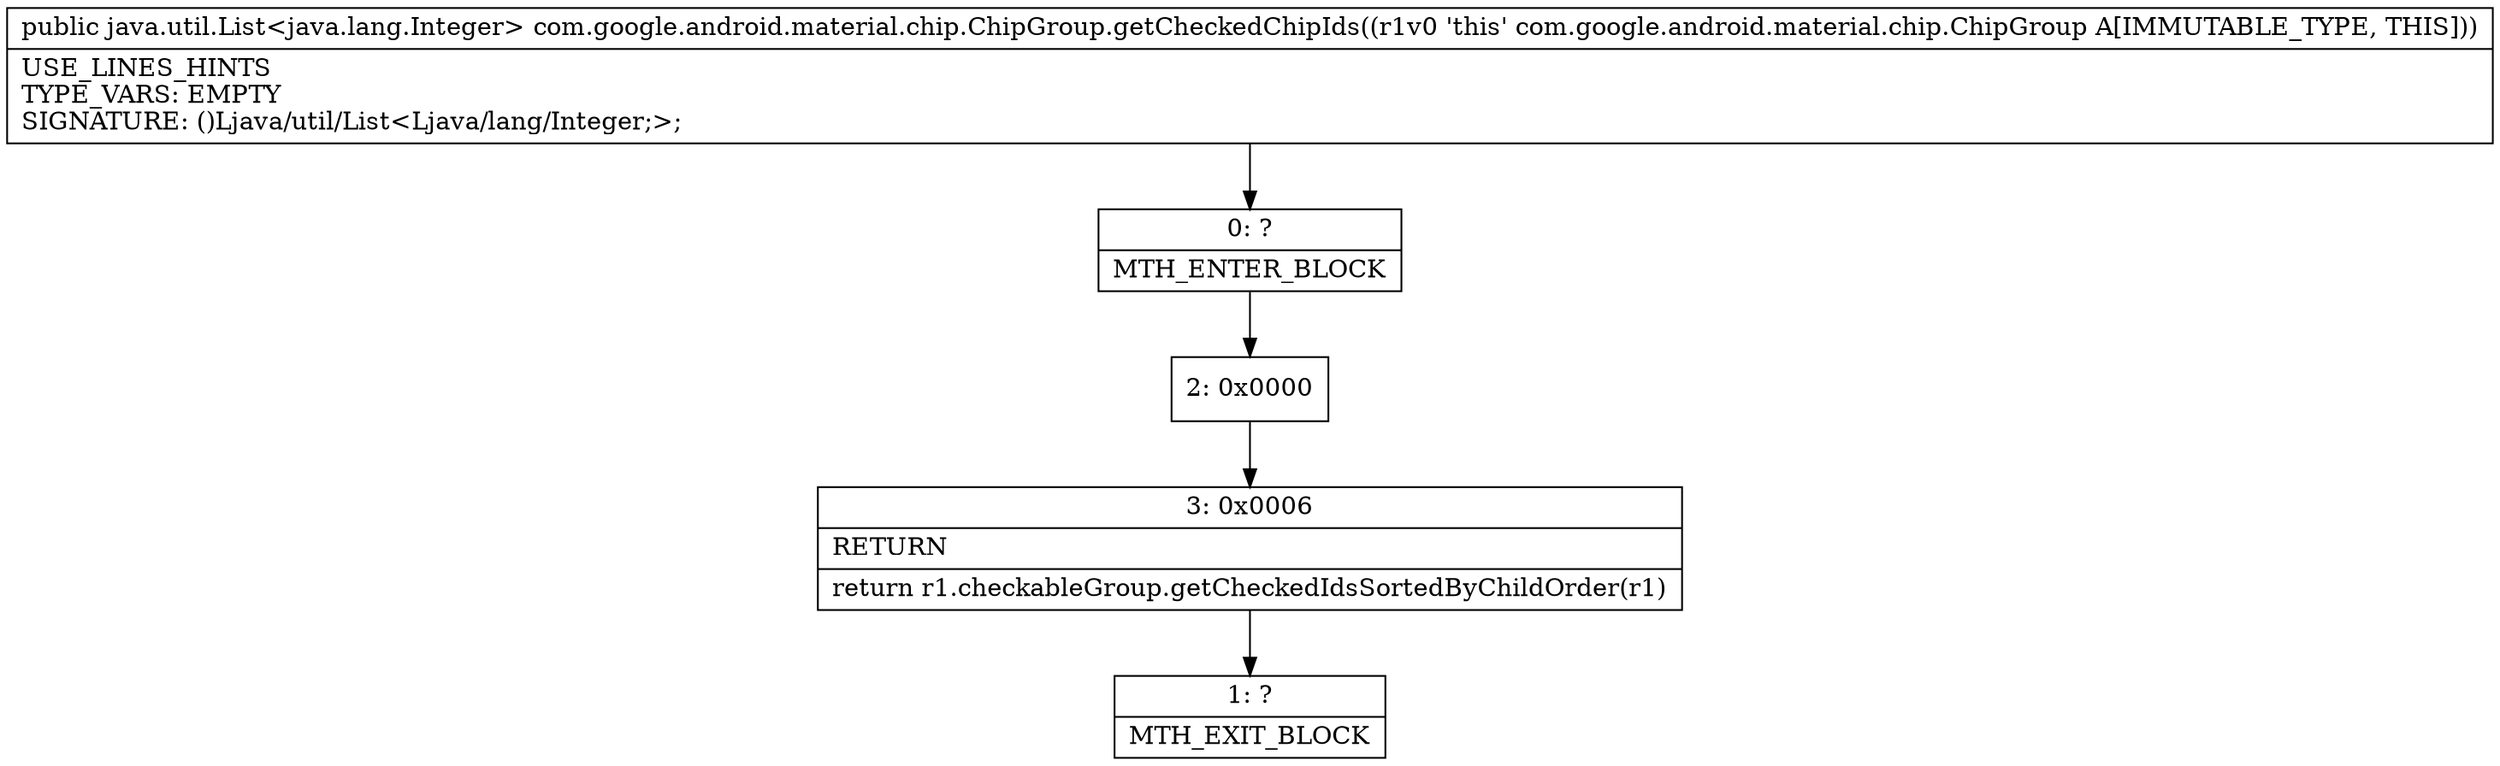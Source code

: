 digraph "CFG forcom.google.android.material.chip.ChipGroup.getCheckedChipIds()Ljava\/util\/List;" {
Node_0 [shape=record,label="{0\:\ ?|MTH_ENTER_BLOCK\l}"];
Node_2 [shape=record,label="{2\:\ 0x0000}"];
Node_3 [shape=record,label="{3\:\ 0x0006|RETURN\l|return r1.checkableGroup.getCheckedIdsSortedByChildOrder(r1)\l}"];
Node_1 [shape=record,label="{1\:\ ?|MTH_EXIT_BLOCK\l}"];
MethodNode[shape=record,label="{public java.util.List\<java.lang.Integer\> com.google.android.material.chip.ChipGroup.getCheckedChipIds((r1v0 'this' com.google.android.material.chip.ChipGroup A[IMMUTABLE_TYPE, THIS]))  | USE_LINES_HINTS\lTYPE_VARS: EMPTY\lSIGNATURE: ()Ljava\/util\/List\<Ljava\/lang\/Integer;\>;\l}"];
MethodNode -> Node_0;Node_0 -> Node_2;
Node_2 -> Node_3;
Node_3 -> Node_1;
}

